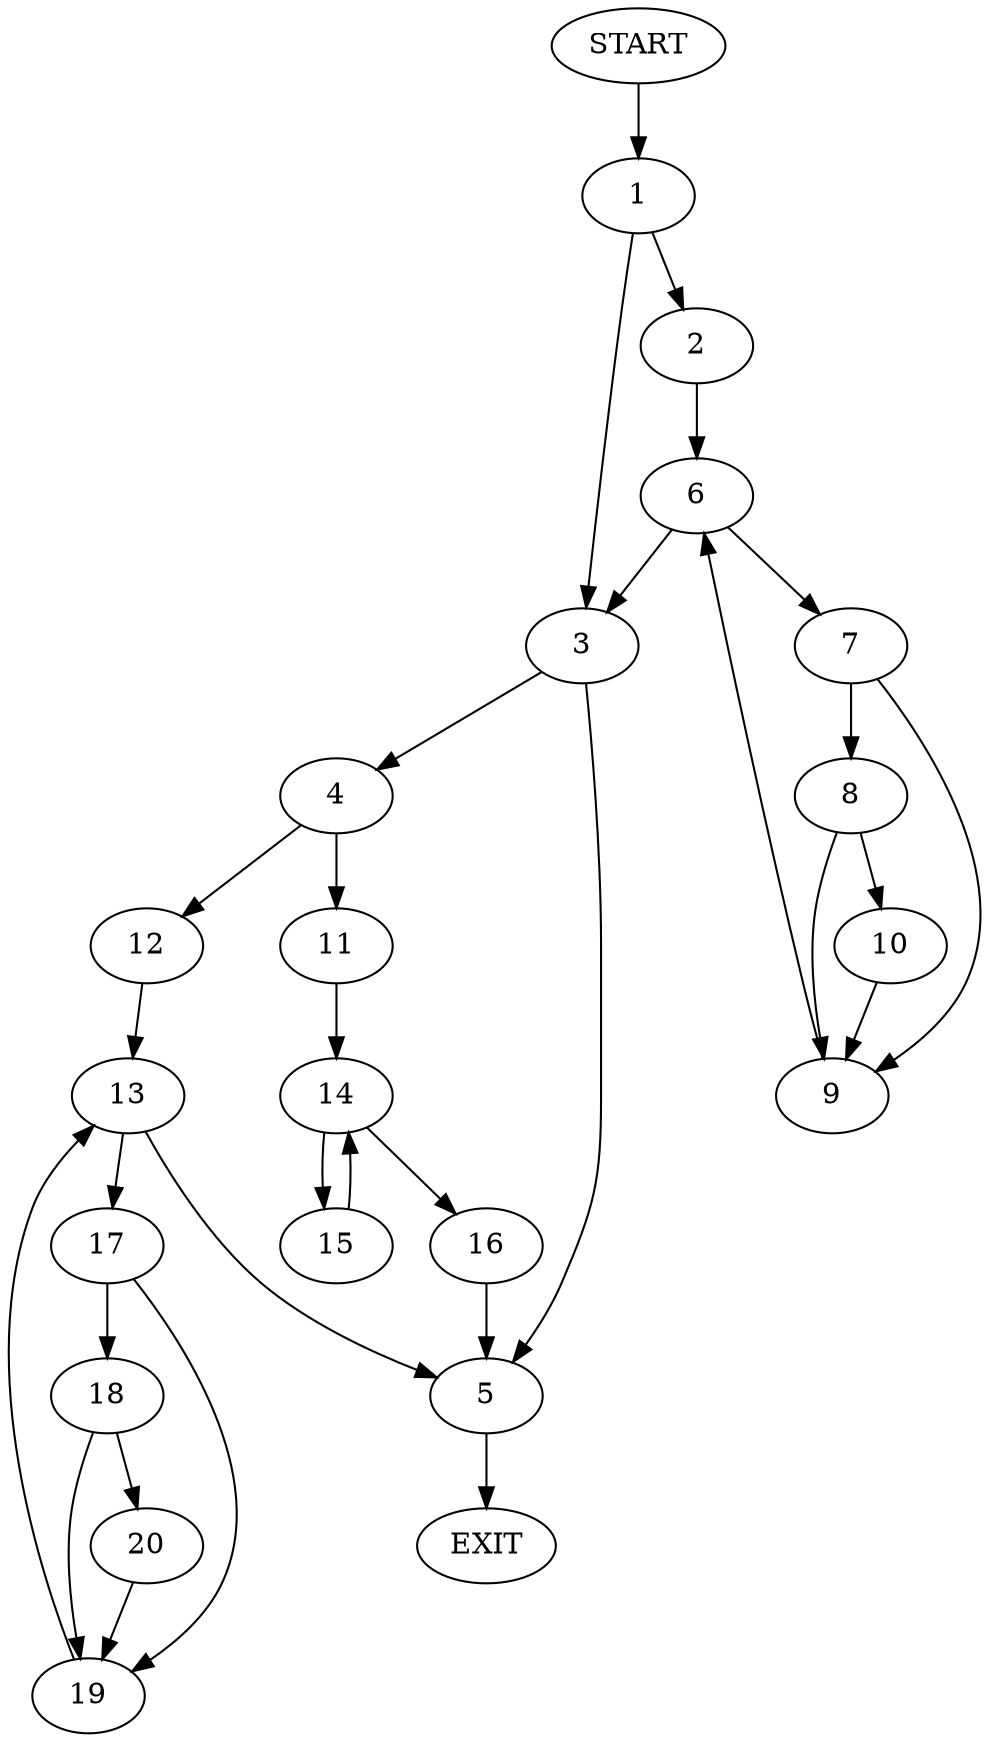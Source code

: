digraph {
0 [label="START"]
21 [label="EXIT"]
0 -> 1
1 -> 2
1 -> 3
3 -> 4
3 -> 5
2 -> 6
6 -> 3
6 -> 7
7 -> 8
7 -> 9
8 -> 9
8 -> 10
9 -> 6
10 -> 9
4 -> 11
4 -> 12
5 -> 21
12 -> 13
11 -> 14
14 -> 15
14 -> 16
16 -> 5
15 -> 14
13 -> 17
13 -> 5
17 -> 18
17 -> 19
18 -> 20
18 -> 19
19 -> 13
20 -> 19
}
